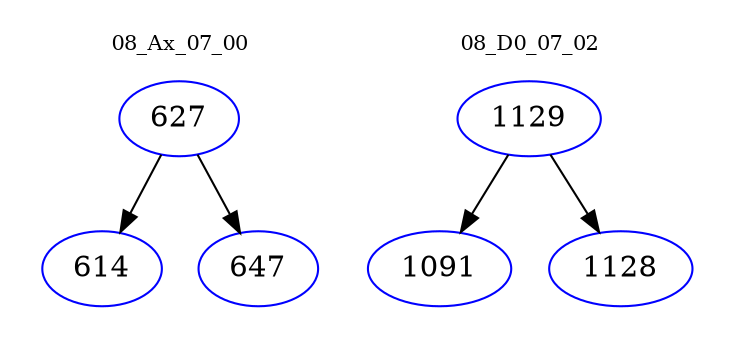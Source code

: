 digraph{
subgraph cluster_0 {
color = white
label = "08_Ax_07_00";
fontsize=10;
T0_627 [label="627", color="blue"]
T0_627 -> T0_614 [color="black"]
T0_614 [label="614", color="blue"]
T0_627 -> T0_647 [color="black"]
T0_647 [label="647", color="blue"]
}
subgraph cluster_1 {
color = white
label = "08_D0_07_02";
fontsize=10;
T1_1129 [label="1129", color="blue"]
T1_1129 -> T1_1091 [color="black"]
T1_1091 [label="1091", color="blue"]
T1_1129 -> T1_1128 [color="black"]
T1_1128 [label="1128", color="blue"]
}
}
